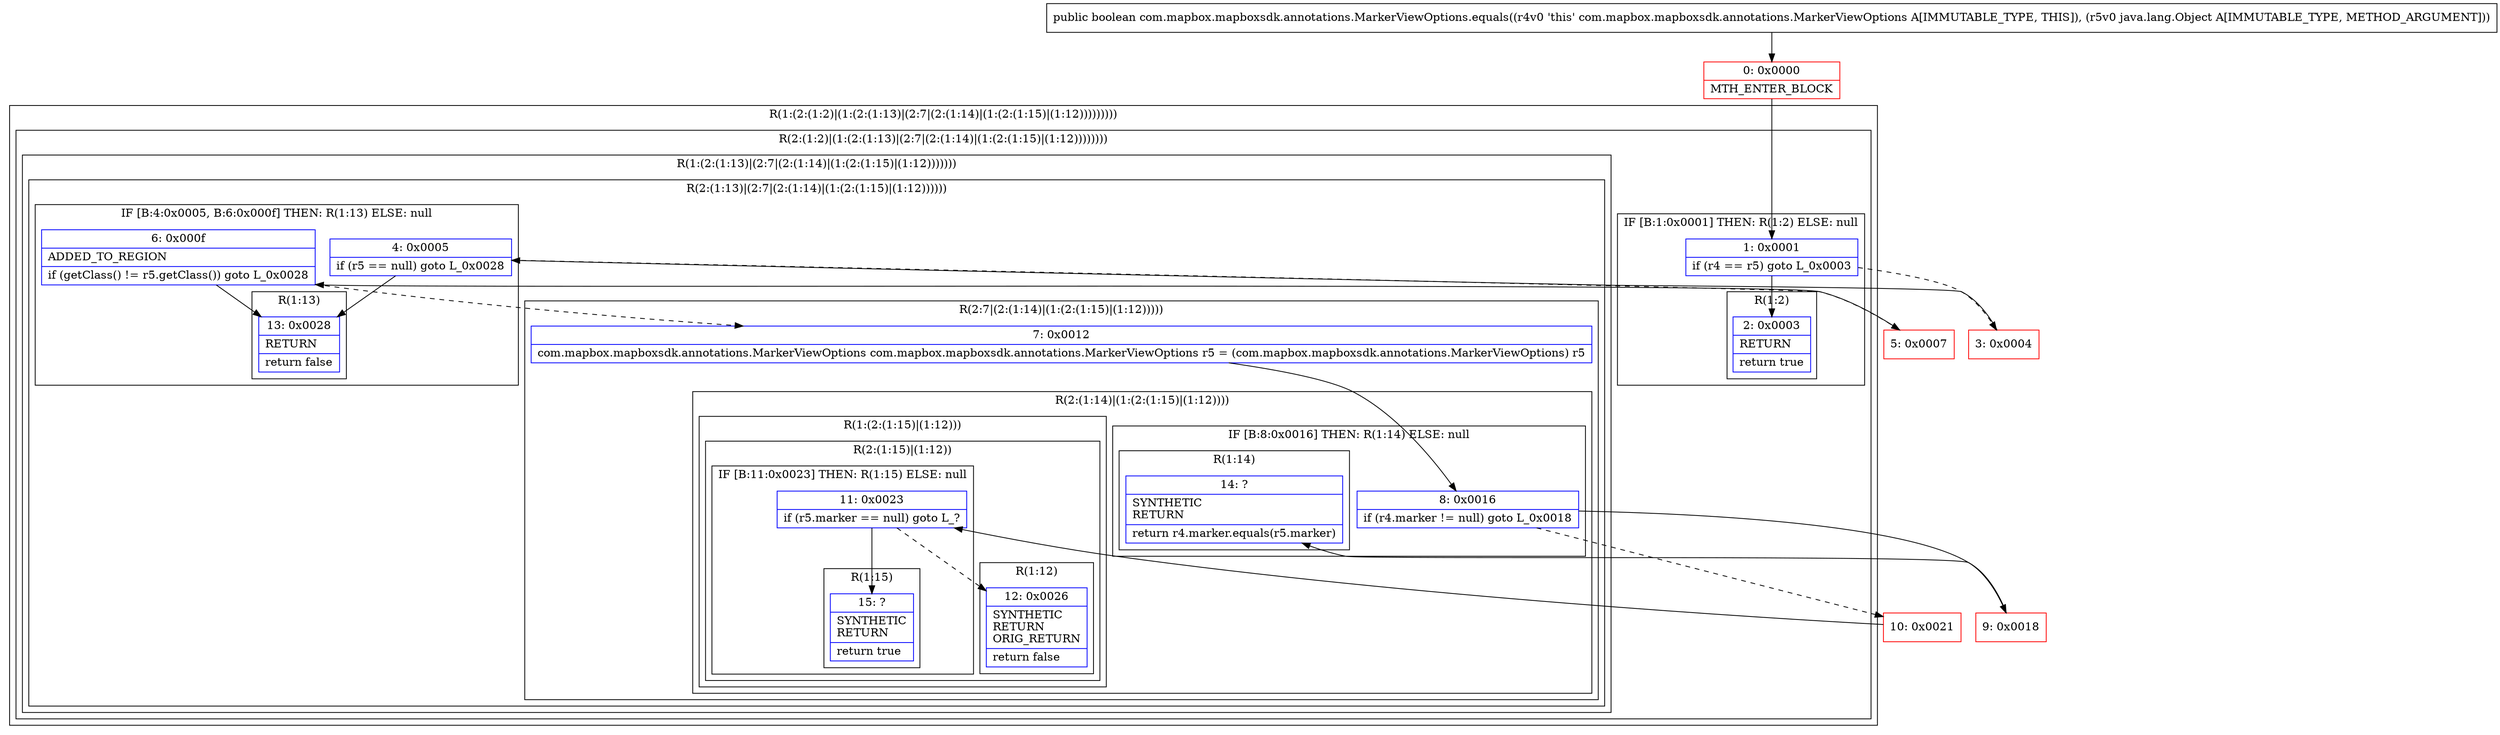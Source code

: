 digraph "CFG forcom.mapbox.mapboxsdk.annotations.MarkerViewOptions.equals(Ljava\/lang\/Object;)Z" {
subgraph cluster_Region_1501791931 {
label = "R(1:(2:(1:2)|(1:(2:(1:13)|(2:7|(2:(1:14)|(1:(2:(1:15)|(1:12)))))))))";
node [shape=record,color=blue];
subgraph cluster_Region_1398658854 {
label = "R(2:(1:2)|(1:(2:(1:13)|(2:7|(2:(1:14)|(1:(2:(1:15)|(1:12))))))))";
node [shape=record,color=blue];
subgraph cluster_IfRegion_959740131 {
label = "IF [B:1:0x0001] THEN: R(1:2) ELSE: null";
node [shape=record,color=blue];
Node_1 [shape=record,label="{1\:\ 0x0001|if (r4 == r5) goto L_0x0003\l}"];
subgraph cluster_Region_1355442335 {
label = "R(1:2)";
node [shape=record,color=blue];
Node_2 [shape=record,label="{2\:\ 0x0003|RETURN\l|return true\l}"];
}
}
subgraph cluster_Region_356092515 {
label = "R(1:(2:(1:13)|(2:7|(2:(1:14)|(1:(2:(1:15)|(1:12)))))))";
node [shape=record,color=blue];
subgraph cluster_Region_677415685 {
label = "R(2:(1:13)|(2:7|(2:(1:14)|(1:(2:(1:15)|(1:12))))))";
node [shape=record,color=blue];
subgraph cluster_IfRegion_847842698 {
label = "IF [B:4:0x0005, B:6:0x000f] THEN: R(1:13) ELSE: null";
node [shape=record,color=blue];
Node_4 [shape=record,label="{4\:\ 0x0005|if (r5 == null) goto L_0x0028\l}"];
Node_6 [shape=record,label="{6\:\ 0x000f|ADDED_TO_REGION\l|if (getClass() != r5.getClass()) goto L_0x0028\l}"];
subgraph cluster_Region_822347220 {
label = "R(1:13)";
node [shape=record,color=blue];
Node_13 [shape=record,label="{13\:\ 0x0028|RETURN\l|return false\l}"];
}
}
subgraph cluster_Region_752826634 {
label = "R(2:7|(2:(1:14)|(1:(2:(1:15)|(1:12)))))";
node [shape=record,color=blue];
Node_7 [shape=record,label="{7\:\ 0x0012|com.mapbox.mapboxsdk.annotations.MarkerViewOptions com.mapbox.mapboxsdk.annotations.MarkerViewOptions r5 = (com.mapbox.mapboxsdk.annotations.MarkerViewOptions) r5\l}"];
subgraph cluster_Region_1756883717 {
label = "R(2:(1:14)|(1:(2:(1:15)|(1:12))))";
node [shape=record,color=blue];
subgraph cluster_IfRegion_1143176629 {
label = "IF [B:8:0x0016] THEN: R(1:14) ELSE: null";
node [shape=record,color=blue];
Node_8 [shape=record,label="{8\:\ 0x0016|if (r4.marker != null) goto L_0x0018\l}"];
subgraph cluster_Region_918275158 {
label = "R(1:14)";
node [shape=record,color=blue];
Node_14 [shape=record,label="{14\:\ ?|SYNTHETIC\lRETURN\l|return r4.marker.equals(r5.marker)\l}"];
}
}
subgraph cluster_Region_1044176358 {
label = "R(1:(2:(1:15)|(1:12)))";
node [shape=record,color=blue];
subgraph cluster_Region_797398352 {
label = "R(2:(1:15)|(1:12))";
node [shape=record,color=blue];
subgraph cluster_IfRegion_2063942920 {
label = "IF [B:11:0x0023] THEN: R(1:15) ELSE: null";
node [shape=record,color=blue];
Node_11 [shape=record,label="{11\:\ 0x0023|if (r5.marker == null) goto L_?\l}"];
subgraph cluster_Region_2025811046 {
label = "R(1:15)";
node [shape=record,color=blue];
Node_15 [shape=record,label="{15\:\ ?|SYNTHETIC\lRETURN\l|return true\l}"];
}
}
subgraph cluster_Region_665745425 {
label = "R(1:12)";
node [shape=record,color=blue];
Node_12 [shape=record,label="{12\:\ 0x0026|SYNTHETIC\lRETURN\lORIG_RETURN\l|return false\l}"];
}
}
}
}
}
}
}
}
}
Node_0 [shape=record,color=red,label="{0\:\ 0x0000|MTH_ENTER_BLOCK\l}"];
Node_3 [shape=record,color=red,label="{3\:\ 0x0004}"];
Node_5 [shape=record,color=red,label="{5\:\ 0x0007}"];
Node_9 [shape=record,color=red,label="{9\:\ 0x0018}"];
Node_10 [shape=record,color=red,label="{10\:\ 0x0021}"];
MethodNode[shape=record,label="{public boolean com.mapbox.mapboxsdk.annotations.MarkerViewOptions.equals((r4v0 'this' com.mapbox.mapboxsdk.annotations.MarkerViewOptions A[IMMUTABLE_TYPE, THIS]), (r5v0 java.lang.Object A[IMMUTABLE_TYPE, METHOD_ARGUMENT])) }"];
MethodNode -> Node_0;
Node_1 -> Node_2;
Node_1 -> Node_3[style=dashed];
Node_4 -> Node_5[style=dashed];
Node_4 -> Node_13;
Node_6 -> Node_7[style=dashed];
Node_6 -> Node_13;
Node_7 -> Node_8;
Node_8 -> Node_9;
Node_8 -> Node_10[style=dashed];
Node_11 -> Node_12[style=dashed];
Node_11 -> Node_15;
Node_0 -> Node_1;
Node_3 -> Node_4;
Node_5 -> Node_6;
Node_9 -> Node_14;
Node_10 -> Node_11;
}

